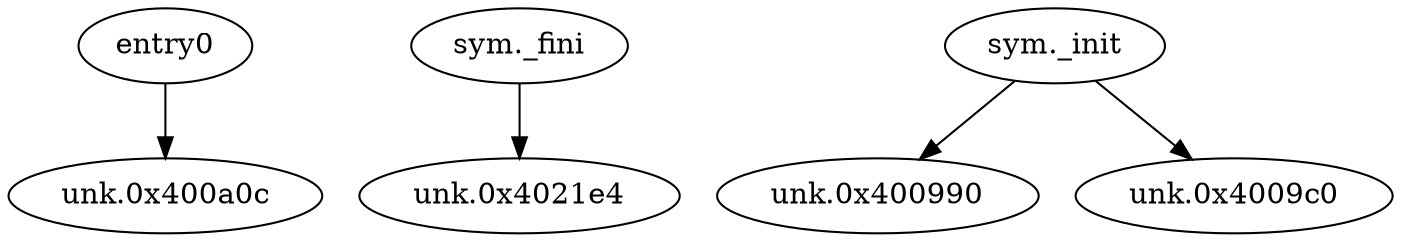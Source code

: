 digraph code {
  "0x00400a00" [label="entry0"];
  "0x00400a00" -> "0x00400a0c";
  "0x00400a0c" [label="unk.0x400a0c"];
  "0x004021c0" [label="sym._fini"];
  "0x004021c0" -> "0x004021e4";
  "0x004021e4" [label="unk.0x4021e4"];
  "0x0040096c" [label="sym._init"];
  "0x0040096c" -> "0x00400990";
  "0x00400990" [label="unk.0x400990"];
  "0x0040096c" -> "0x004009c0";
  "0x004009c0" [label="unk.0x4009c0"];
}